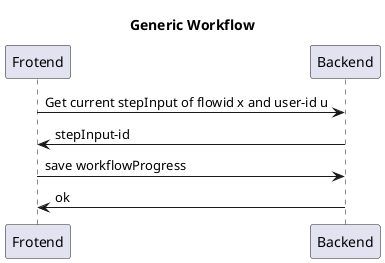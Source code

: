 @startuml
title Generic Workflow
participant Frotend as fe
participant Backend as be

fe -> be : Get current stepInput of flowid x and user-id u
be -> fe : stepInput-id

fe -> be : save workflowProgress
be -> fe : ok
@enduml